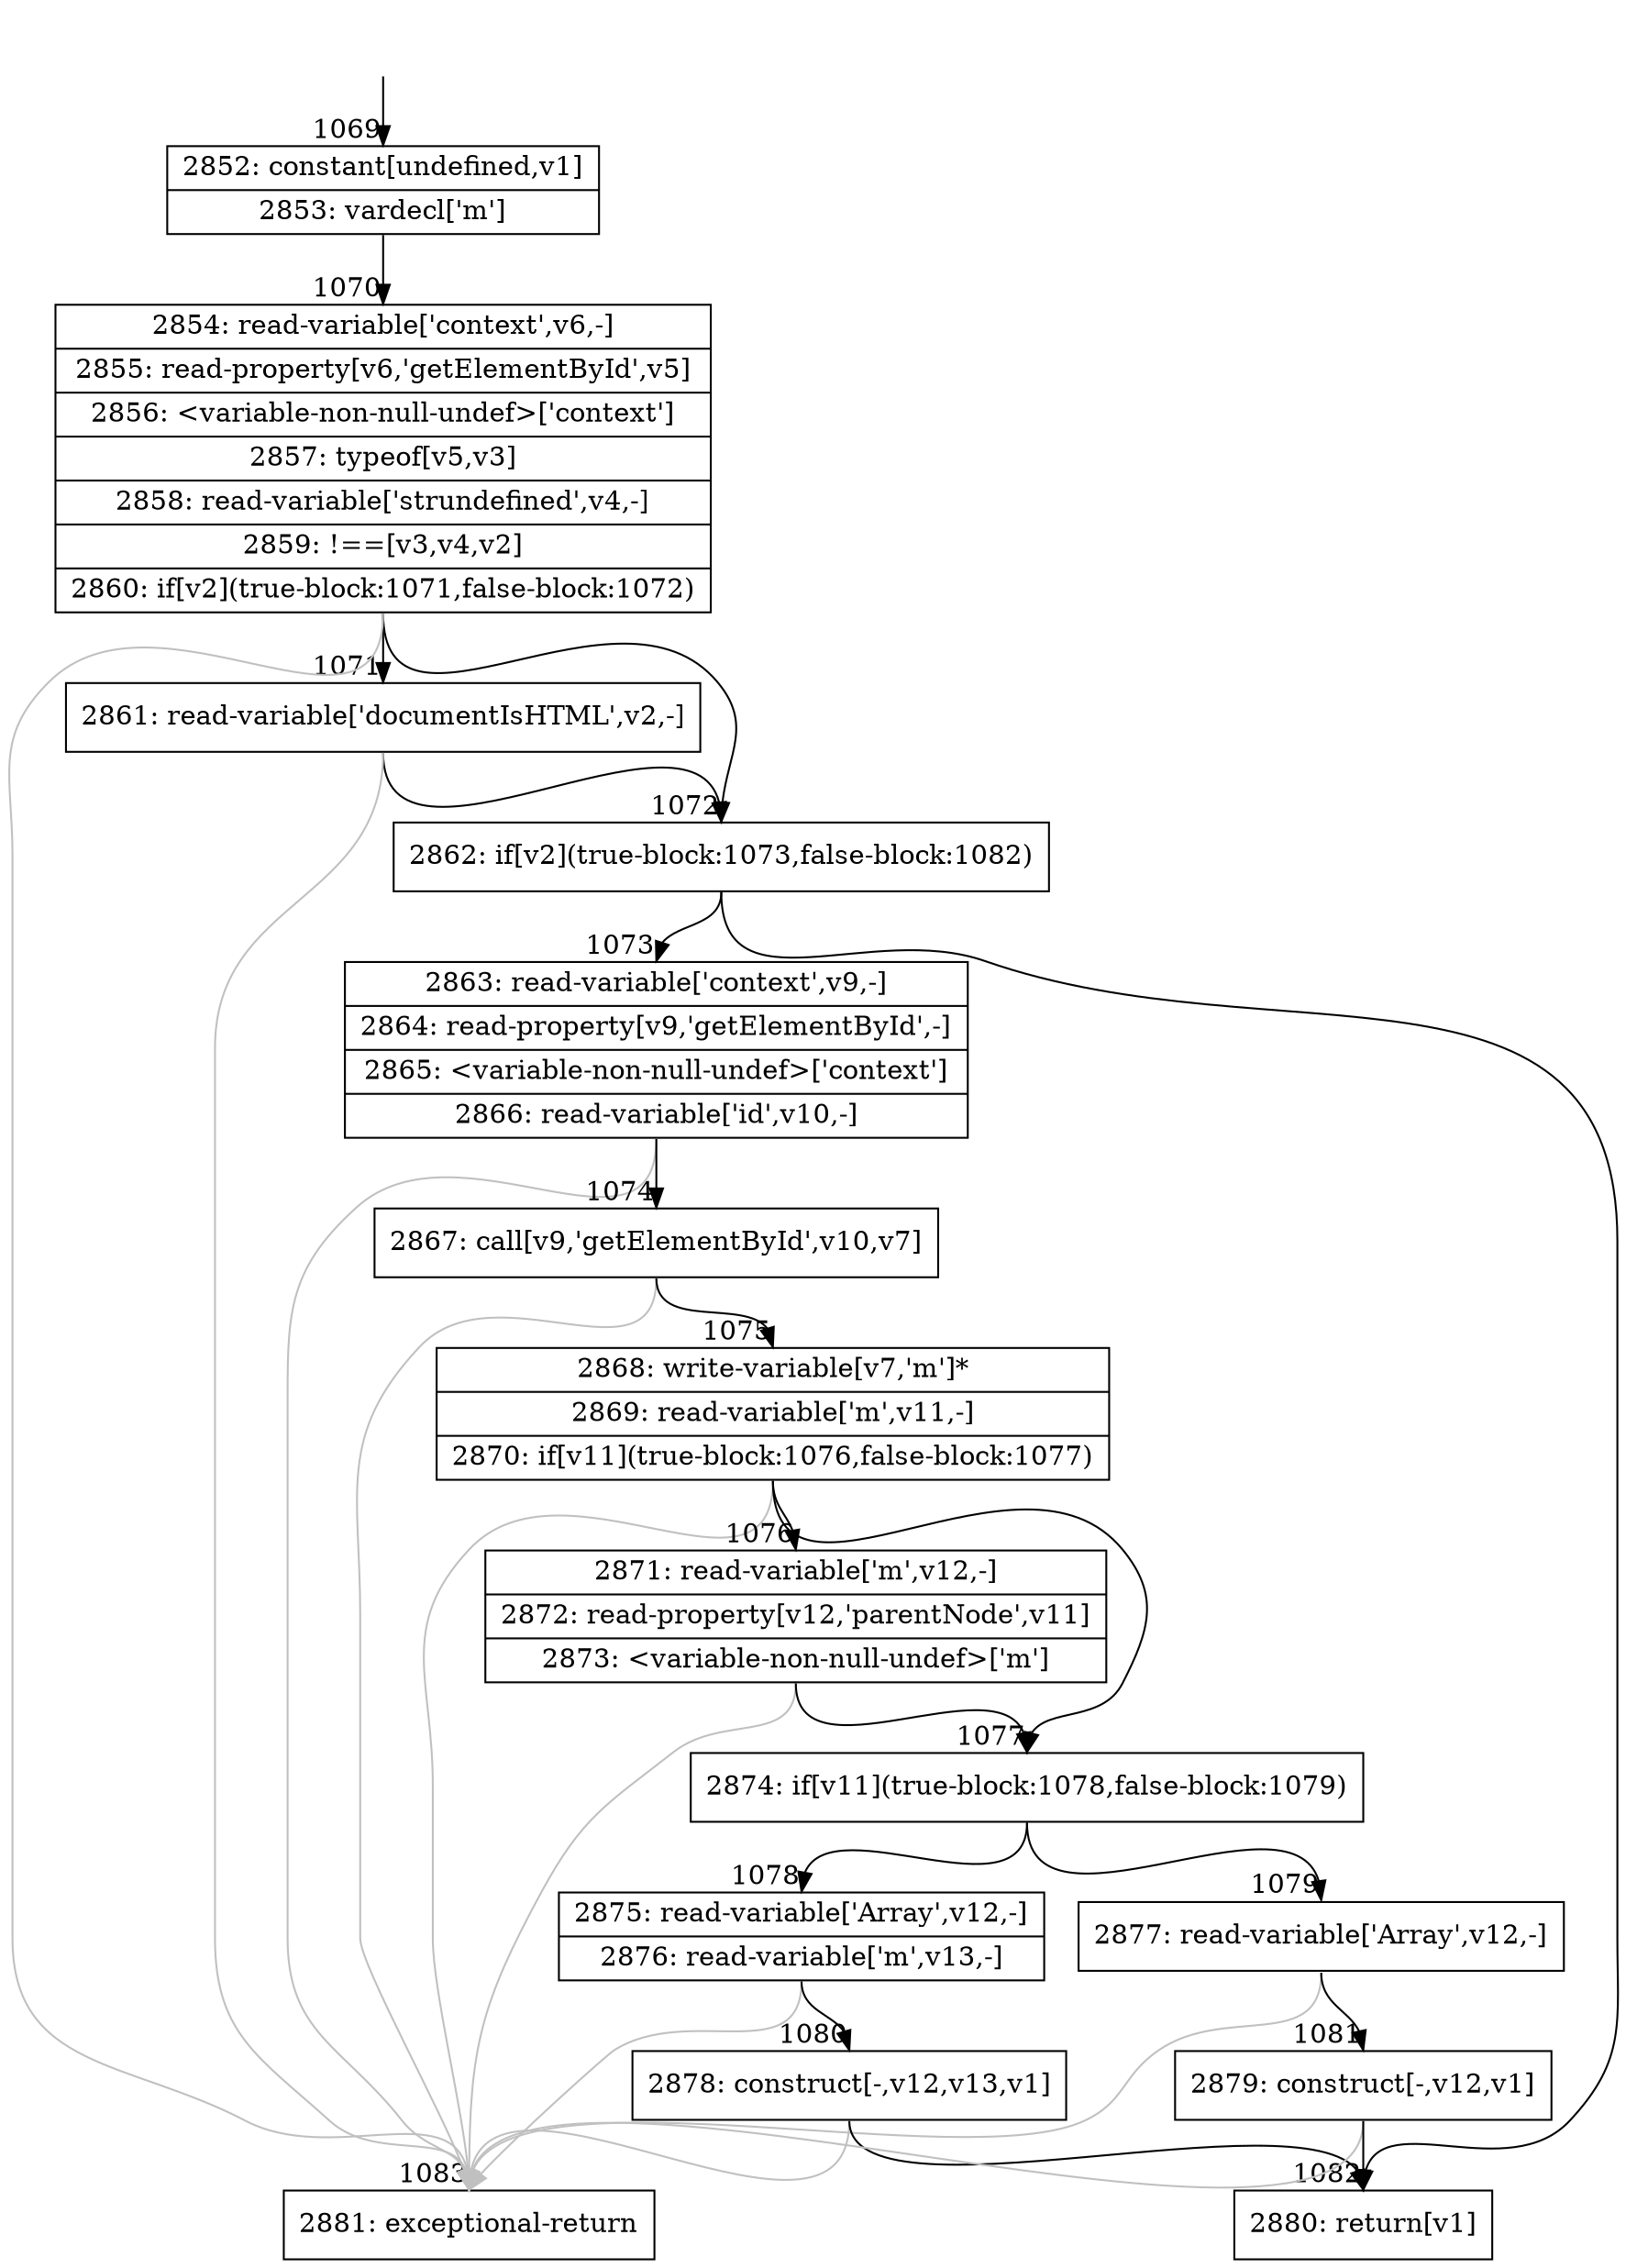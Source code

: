 digraph {
rankdir="TD"
BB_entry82[shape=none,label=""];
BB_entry82 -> BB1069 [tailport=s, headport=n, headlabel="    1069"]
BB1069 [shape=record label="{2852: constant[undefined,v1]|2853: vardecl['m']}" ] 
BB1069 -> BB1070 [tailport=s, headport=n, headlabel="      1070"]
BB1070 [shape=record label="{2854: read-variable['context',v6,-]|2855: read-property[v6,'getElementById',v5]|2856: \<variable-non-null-undef\>['context']|2857: typeof[v5,v3]|2858: read-variable['strundefined',v4,-]|2859: !==[v3,v4,v2]|2860: if[v2](true-block:1071,false-block:1072)}" ] 
BB1070 -> BB1072 [tailport=s, headport=n, headlabel="      1072"]
BB1070 -> BB1071 [tailport=s, headport=n, headlabel="      1071"]
BB1070 -> BB1083 [tailport=s, headport=n, color=gray, headlabel="      1083"]
BB1071 [shape=record label="{2861: read-variable['documentIsHTML',v2,-]}" ] 
BB1071 -> BB1072 [tailport=s, headport=n]
BB1071 -> BB1083 [tailport=s, headport=n, color=gray]
BB1072 [shape=record label="{2862: if[v2](true-block:1073,false-block:1082)}" ] 
BB1072 -> BB1073 [tailport=s, headport=n, headlabel="      1073"]
BB1072 -> BB1082 [tailport=s, headport=n, headlabel="      1082"]
BB1073 [shape=record label="{2863: read-variable['context',v9,-]|2864: read-property[v9,'getElementById',-]|2865: \<variable-non-null-undef\>['context']|2866: read-variable['id',v10,-]}" ] 
BB1073 -> BB1074 [tailport=s, headport=n, headlabel="      1074"]
BB1073 -> BB1083 [tailport=s, headport=n, color=gray]
BB1074 [shape=record label="{2867: call[v9,'getElementById',v10,v7]}" ] 
BB1074 -> BB1075 [tailport=s, headport=n, headlabel="      1075"]
BB1074 -> BB1083 [tailport=s, headport=n, color=gray]
BB1075 [shape=record label="{2868: write-variable[v7,'m']*|2869: read-variable['m',v11,-]|2870: if[v11](true-block:1076,false-block:1077)}" ] 
BB1075 -> BB1077 [tailport=s, headport=n, headlabel="      1077"]
BB1075 -> BB1076 [tailport=s, headport=n, headlabel="      1076"]
BB1075 -> BB1083 [tailport=s, headport=n, color=gray]
BB1076 [shape=record label="{2871: read-variable['m',v12,-]|2872: read-property[v12,'parentNode',v11]|2873: \<variable-non-null-undef\>['m']}" ] 
BB1076 -> BB1077 [tailport=s, headport=n]
BB1076 -> BB1083 [tailport=s, headport=n, color=gray]
BB1077 [shape=record label="{2874: if[v11](true-block:1078,false-block:1079)}" ] 
BB1077 -> BB1078 [tailport=s, headport=n, headlabel="      1078"]
BB1077 -> BB1079 [tailport=s, headport=n, headlabel="      1079"]
BB1078 [shape=record label="{2875: read-variable['Array',v12,-]|2876: read-variable['m',v13,-]}" ] 
BB1078 -> BB1080 [tailport=s, headport=n, headlabel="      1080"]
BB1078 -> BB1083 [tailport=s, headport=n, color=gray]
BB1079 [shape=record label="{2877: read-variable['Array',v12,-]}" ] 
BB1079 -> BB1081 [tailport=s, headport=n, headlabel="      1081"]
BB1079 -> BB1083 [tailport=s, headport=n, color=gray]
BB1080 [shape=record label="{2878: construct[-,v12,v13,v1]}" ] 
BB1080 -> BB1082 [tailport=s, headport=n]
BB1080 -> BB1083 [tailport=s, headport=n, color=gray]
BB1081 [shape=record label="{2879: construct[-,v12,v1]}" ] 
BB1081 -> BB1082 [tailport=s, headport=n]
BB1081 -> BB1083 [tailport=s, headport=n, color=gray]
BB1082 [shape=record label="{2880: return[v1]}" ] 
BB1083 [shape=record label="{2881: exceptional-return}" ] 
}
